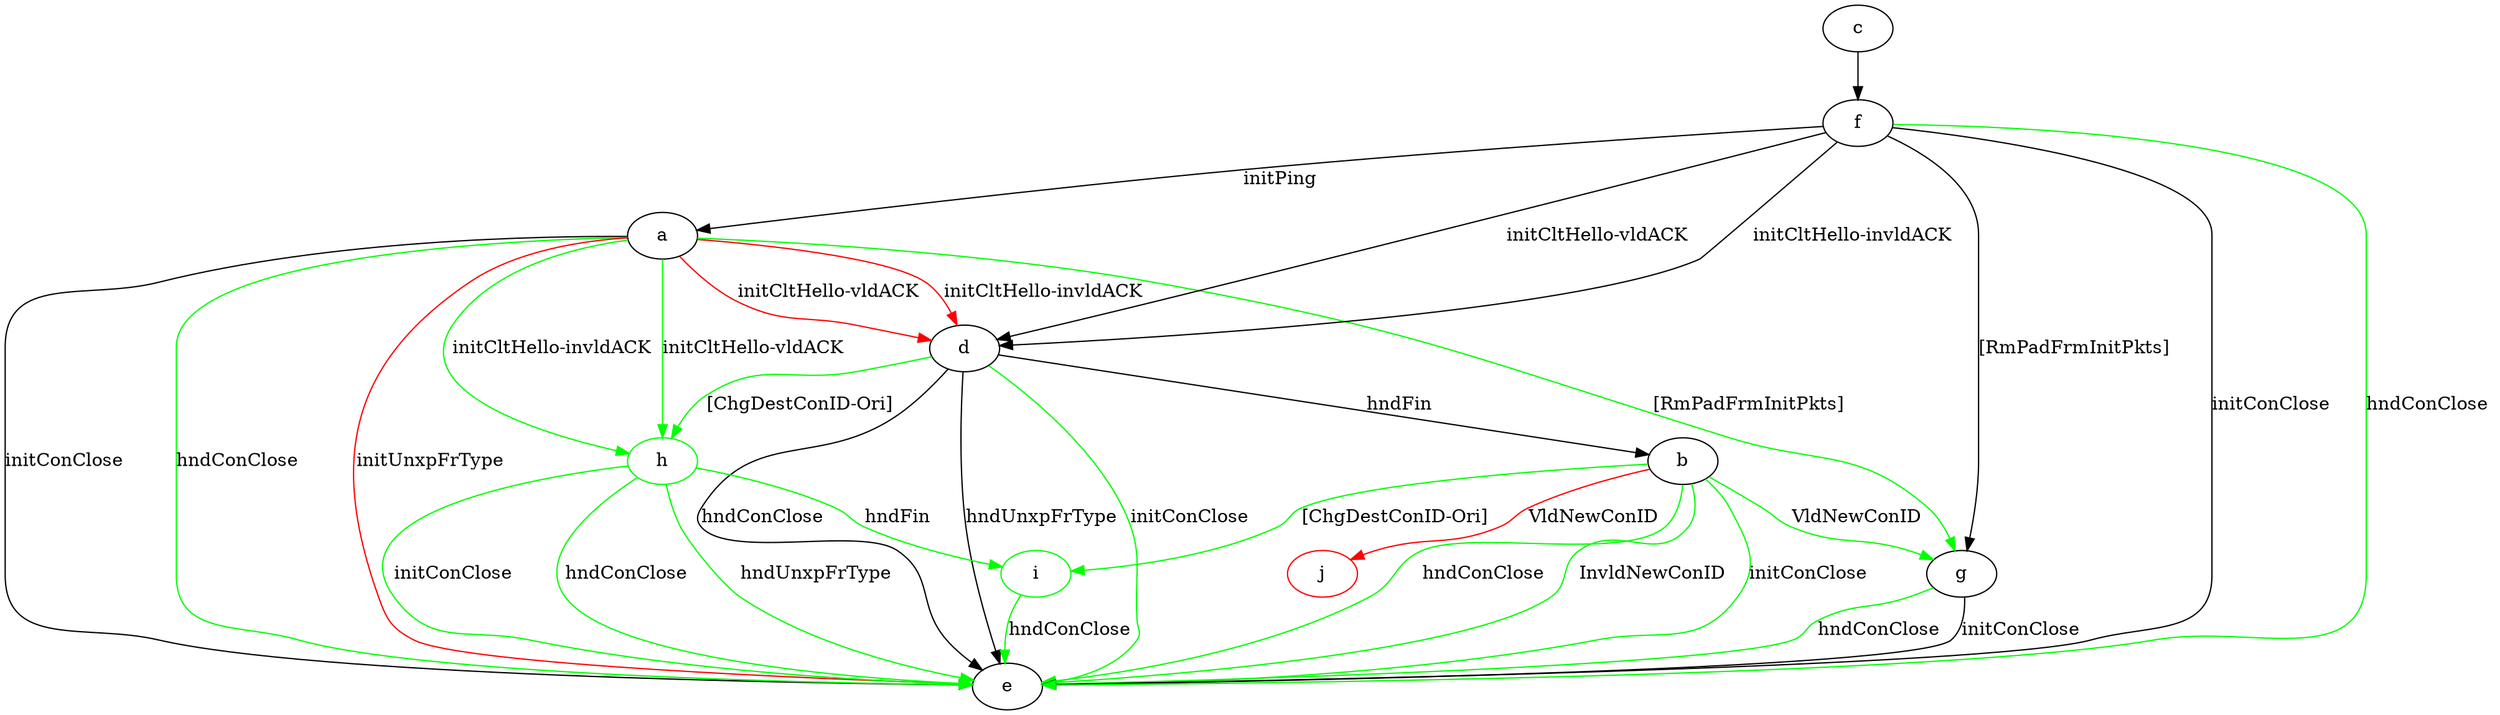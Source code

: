 digraph "" {
	a -> d	[key=0,
		color=red,
		label="initCltHello-vldACK "];
	a -> d	[key=1,
		color=red,
		label="initCltHello-invldACK "];
	a -> e	[key=0,
		label="initConClose "];
	a -> e	[key=1,
		color=green,
		label="hndConClose "];
	a -> e	[key=2,
		color=red,
		label="initUnxpFrType "];
	a -> g	[key=0,
		color=green,
		label="[RmPadFrmInitPkts] "];
	h	[color=green];
	a -> h	[key=0,
		color=green,
		label="initCltHello-vldACK "];
	a -> h	[key=1,
		color=green,
		label="initCltHello-invldACK "];
	b -> e	[key=0,
		color=green,
		label="initConClose "];
	b -> e	[key=1,
		color=green,
		label="hndConClose "];
	b -> e	[key=2,
		color=green,
		label="InvldNewConID "];
	b -> g	[key=0,
		color=green,
		label="VldNewConID "];
	i	[color=green];
	b -> i	[key=0,
		color=green,
		label="[ChgDestConID-Ori] "];
	j	[color=red];
	b -> j	[key=0,
		color=red,
		label="VldNewConID "];
	c -> f	[key=0];
	d -> b	[key=0,
		label="hndFin "];
	d -> e	[key=0,
		label="hndConClose "];
	d -> e	[key=1,
		label="hndUnxpFrType "];
	d -> e	[key=2,
		color=green,
		label="initConClose "];
	d -> h	[key=0,
		color=green,
		label="[ChgDestConID-Ori] "];
	f -> a	[key=0,
		label="initPing "];
	f -> d	[key=0,
		label="initCltHello-vldACK "];
	f -> d	[key=1,
		label="initCltHello-invldACK "];
	f -> e	[key=0,
		label="initConClose "];
	f -> e	[key=1,
		color=green,
		label="hndConClose "];
	f -> g	[key=0,
		label="[RmPadFrmInitPkts] "];
	g -> e	[key=0,
		label="initConClose "];
	g -> e	[key=1,
		color=green,
		label="hndConClose "];
	h -> e	[key=0,
		color=green,
		label="initConClose "];
	h -> e	[key=1,
		color=green,
		label="hndConClose "];
	h -> e	[key=2,
		color=green,
		label="hndUnxpFrType "];
	h -> i	[key=0,
		color=green,
		label="hndFin "];
	i -> e	[key=0,
		color=green,
		label="hndConClose "];
}
